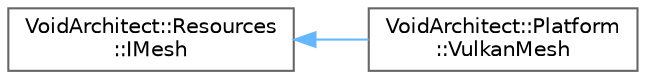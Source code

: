 digraph "Graphical Class Hierarchy"
{
 // LATEX_PDF_SIZE
  bgcolor="transparent";
  edge [fontname=Helvetica,fontsize=10,labelfontname=Helvetica,labelfontsize=10];
  node [fontname=Helvetica,fontsize=10,shape=box,height=0.2,width=0.4];
  rankdir="LR";
  Node0 [id="Node000000",label="VoidArchitect::Resources\l::IMesh",height=0.2,width=0.4,color="grey40", fillcolor="white", style="filled",URL="$class_void_architect_1_1_resources_1_1_i_mesh.html",tooltip=" "];
  Node0 -> Node1 [id="edge28_Node000000_Node000001",dir="back",color="steelblue1",style="solid",tooltip=" "];
  Node1 [id="Node000001",label="VoidArchitect::Platform\l::VulkanMesh",height=0.2,width=0.4,color="grey40", fillcolor="white", style="filled",URL="$class_void_architect_1_1_platform_1_1_vulkan_mesh.html",tooltip=" "];
}
